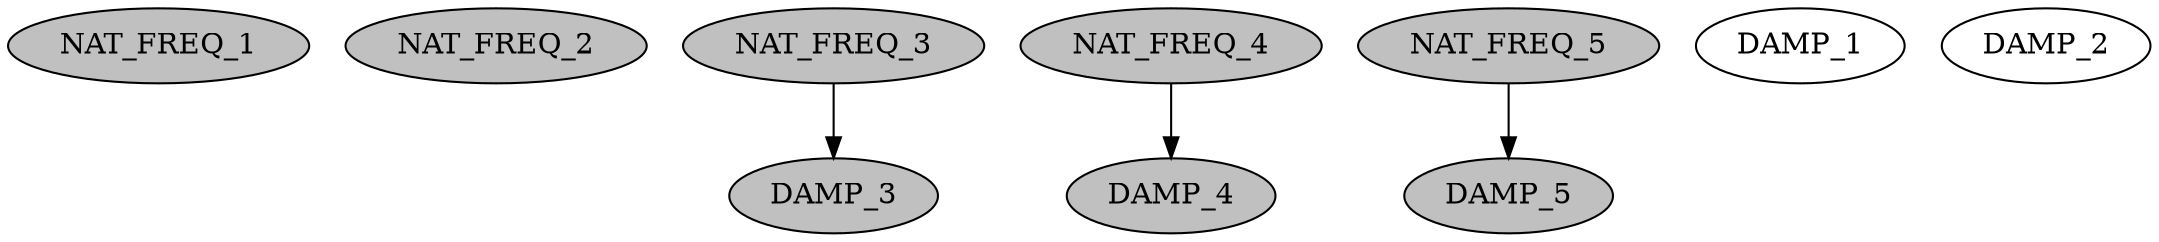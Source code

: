 strict digraph "" {
	NAT_FREQ_1	[fillcolor=gray,
		style=filled];
	NAT_FREQ_2	[fillcolor=gray,
		style=filled];
	NAT_FREQ_3	[fillcolor=gray,
		style=filled];
	DAMP_3	[fillcolor=gray,
		style=filled];
	NAT_FREQ_3 -> DAMP_3;
	NAT_FREQ_4	[fillcolor=gray,
		style=filled];
	DAMP_4	[fillcolor=gray,
		style=filled];
	NAT_FREQ_4 -> DAMP_4;
	NAT_FREQ_5	[fillcolor=gray,
		style=filled];
	DAMP_5	[fillcolor=gray,
		style=filled];
	NAT_FREQ_5 -> DAMP_5;
	DAMP_1;
	DAMP_2;
}
